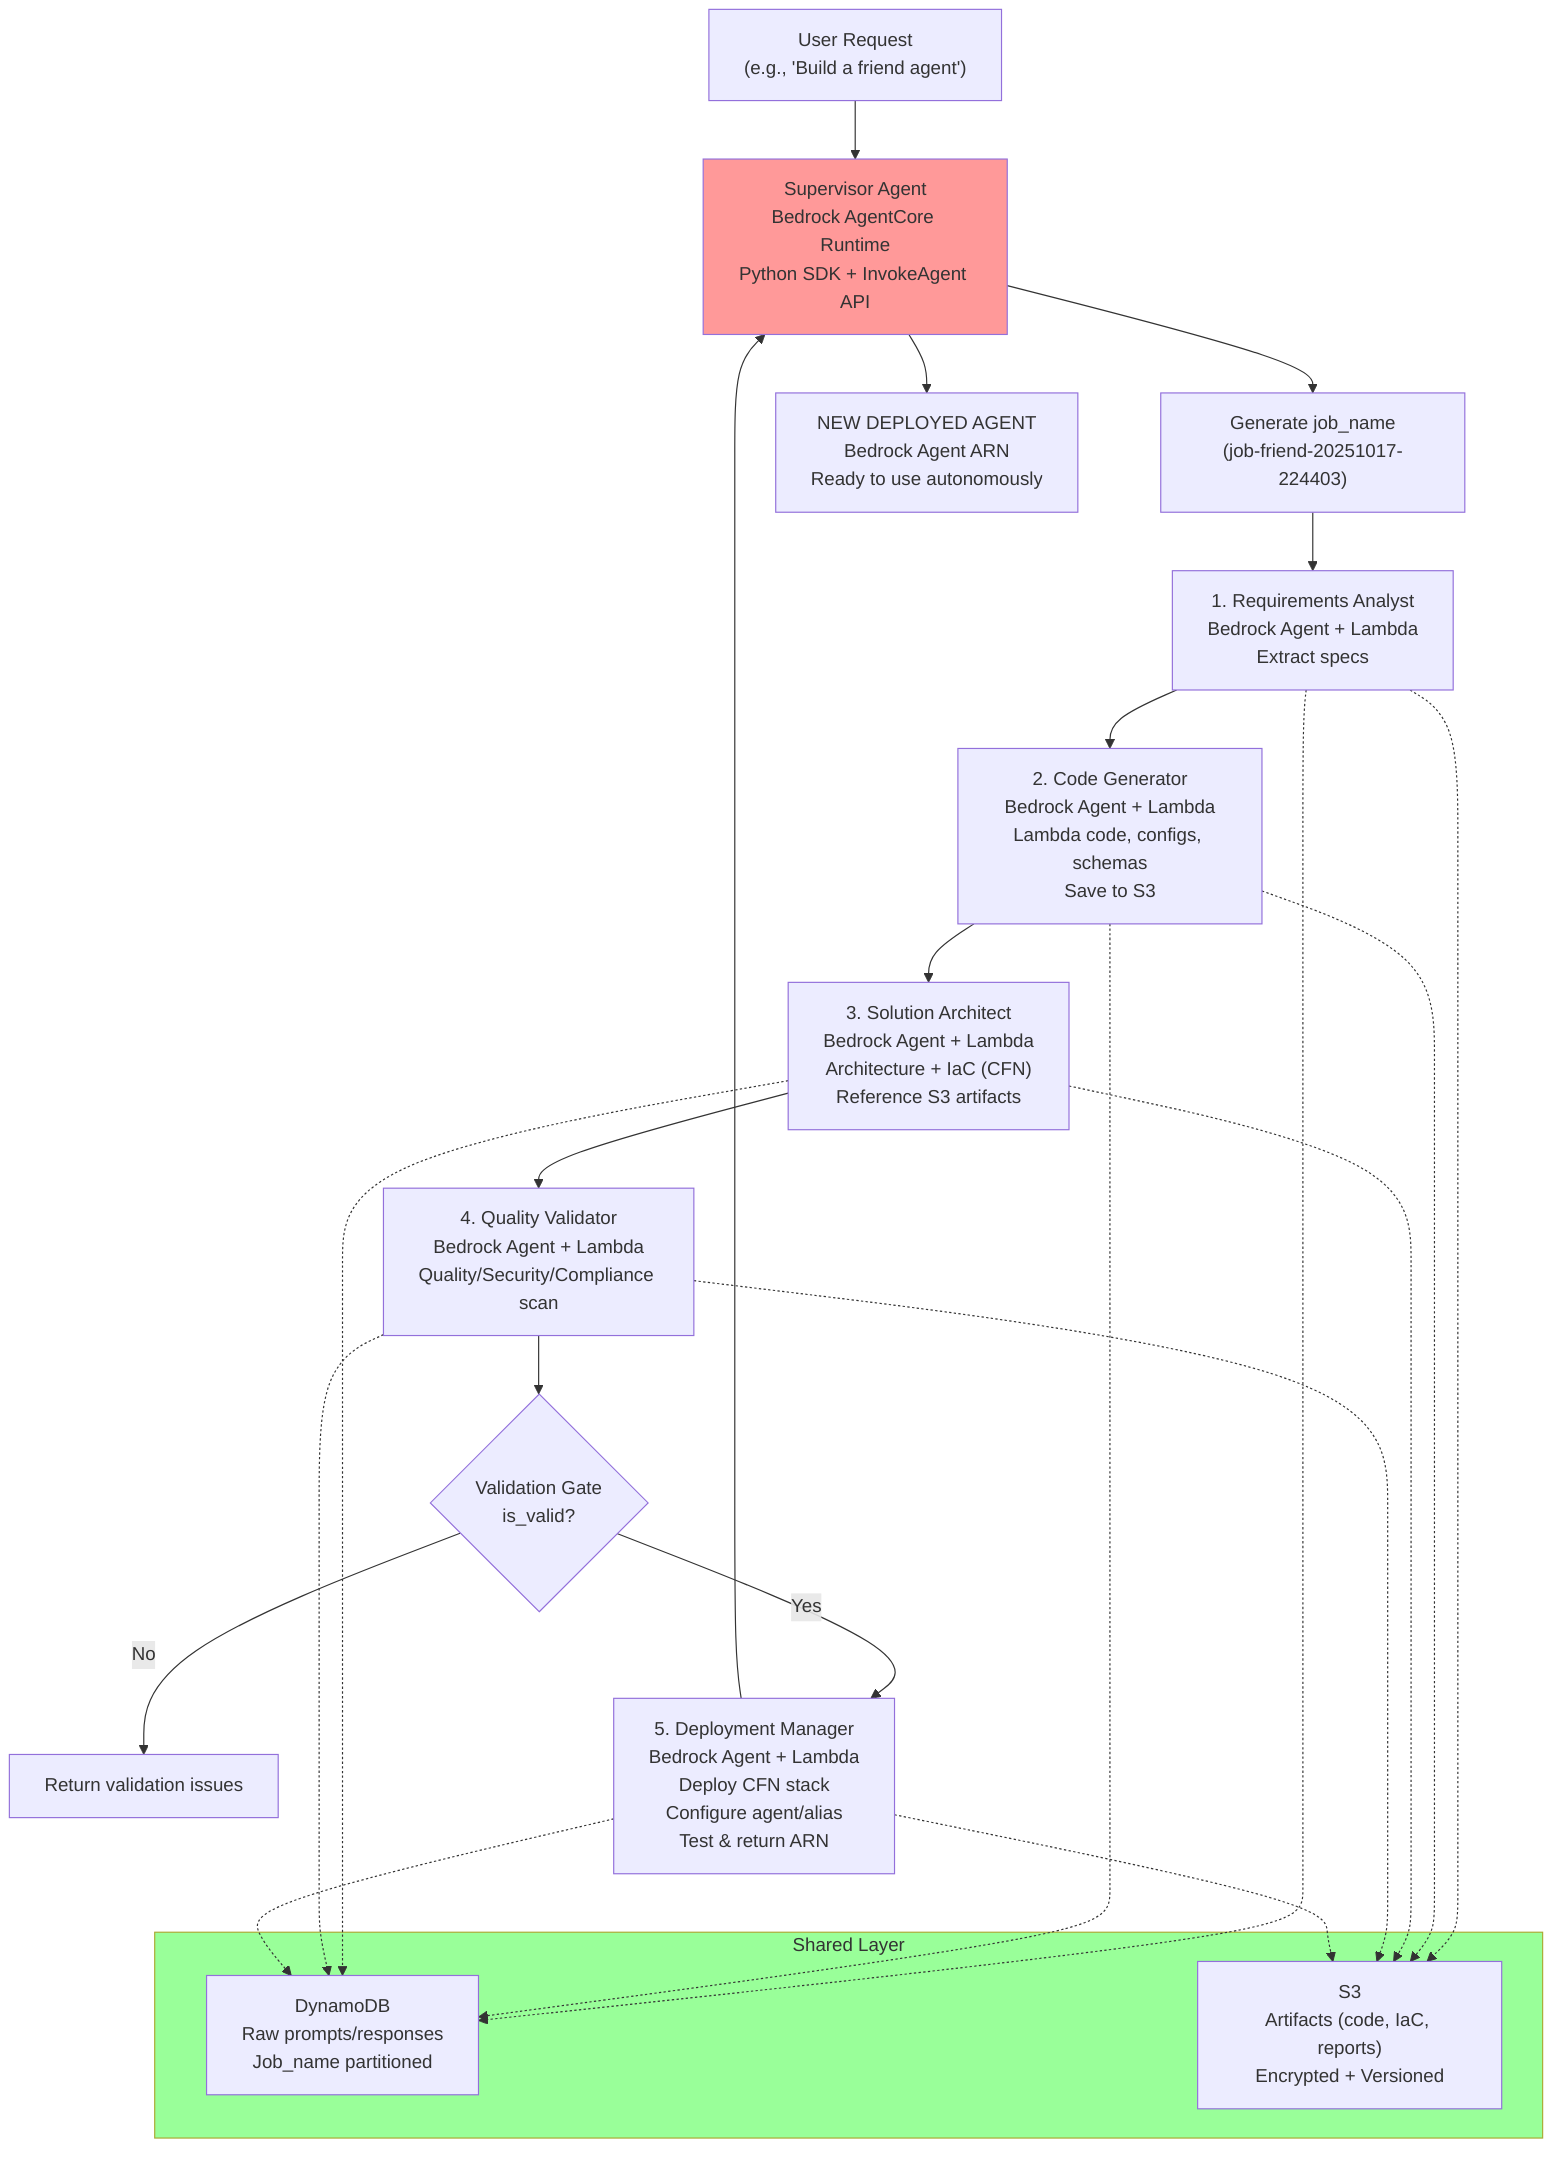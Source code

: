 graph TD
    User["User Request<br/>(e.g., 'Build a friend agent')"] --> Supervisor["Supervisor Agent<br/>Bedrock AgentCore Runtime<br/>Python SDK + InvokeAgent API"]

    Supervisor --> JobGen["Generate job_name<br/>(job-friend-20251017-224403)"]
    JobGen --> RA["1. Requirements Analyst<br/>Bedrock Agent + Lambda<br/>Extract specs"]
    RA --> CG["2. Code Generator<br/>Bedrock Agent + Lambda<br/>Lambda code, configs, schemas<br/>Save to S3"]
    CG --> SA["3. Solution Architect<br/>Bedrock Agent + Lambda<br/>Architecture + IaC (CFN)<br/>Reference S3 artifacts"]
    SA --> QV["4. Quality Validator<br/>Bedrock Agent + Lambda<br/>Quality/Security/Compliance scan"]
    QV --> Gate{Validation Gate<br/>is_valid?}
    Gate -->|No| Error["Return validation issues"]
    Gate -->|Yes| DM["5. Deployment Manager<br/>Bedrock Agent + Lambda<br/>Deploy CFN stack<br/>Configure agent/alias<br/>Test & return ARN"]
    DM --> Supervisor
    Supervisor --> Output["NEW DEPLOYED AGENT<br/>Bedrock Agent ARN<br/>Ready to use autonomously"]

    subgraph Persistence ["Shared Layer"]
        DynamoDB["DynamoDB<br/>Raw prompts/responses<br/>Job_name partitioned"]
        S3["S3<br/>Artifacts (code, IaC, reports)<br/>Encrypted + Versioned"]
    end

    RA -.-> DynamoDB
    RA -.-> S3
    CG -.-> DynamoDB
    CG -.-> S3
    SA -.-> DynamoDB
    SA -.-> S3
    QV -.-> DynamoDB
    QV -.-> S3
    DM -.-> DynamoDB
    DM -.-> S3

    style Supervisor fill:#ff9999
    style Persistence fill:#99ff99